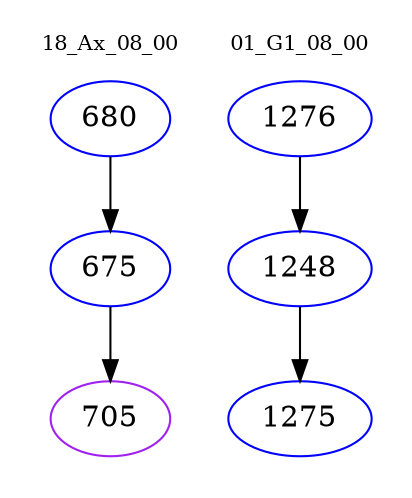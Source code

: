 digraph{
subgraph cluster_0 {
color = white
label = "18_Ax_08_00";
fontsize=10;
T0_680 [label="680", color="blue"]
T0_680 -> T0_675 [color="black"]
T0_675 [label="675", color="blue"]
T0_675 -> T0_705 [color="black"]
T0_705 [label="705", color="purple"]
}
subgraph cluster_1 {
color = white
label = "01_G1_08_00";
fontsize=10;
T1_1276 [label="1276", color="blue"]
T1_1276 -> T1_1248 [color="black"]
T1_1248 [label="1248", color="blue"]
T1_1248 -> T1_1275 [color="black"]
T1_1275 [label="1275", color="blue"]
}
}
